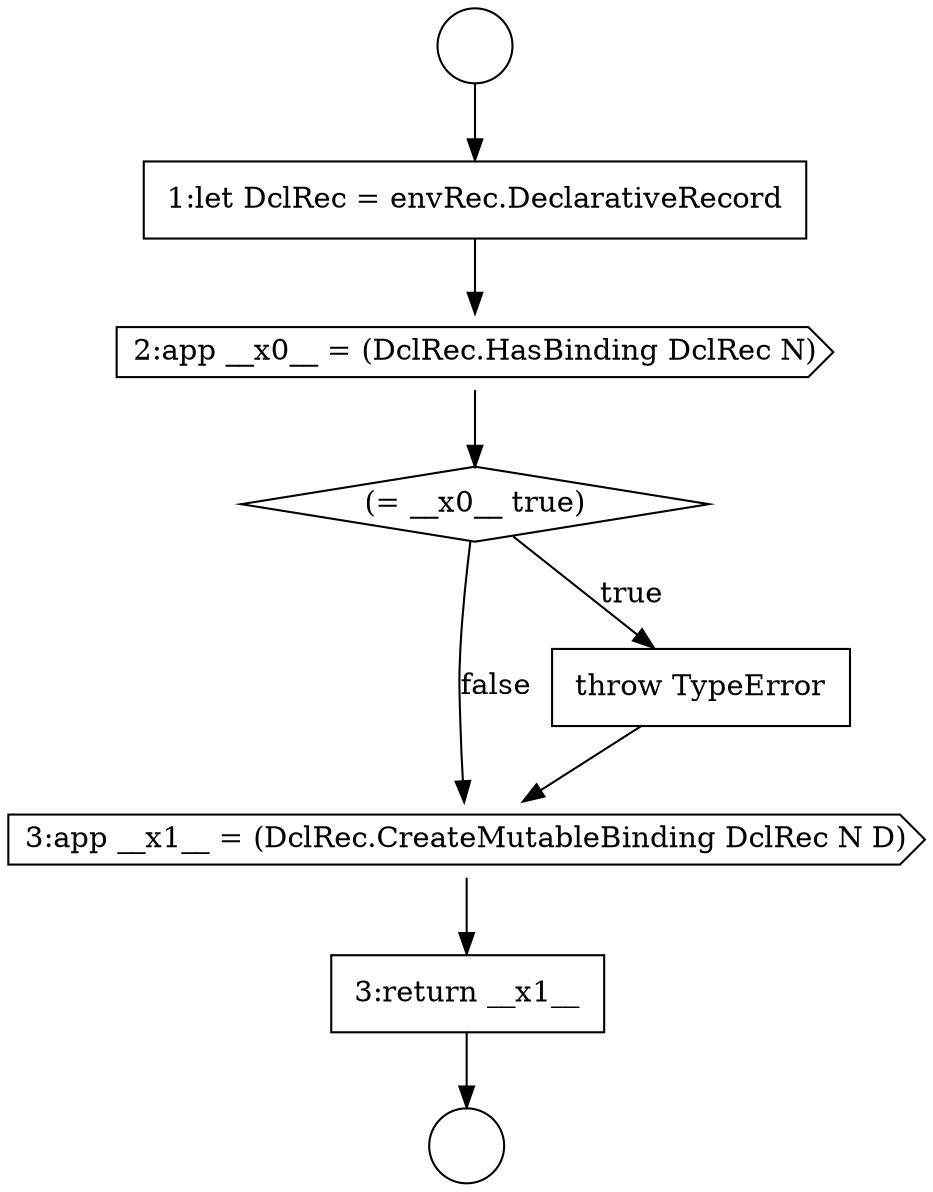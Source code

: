 digraph {
  node1190 [shape=circle label=" " color="black" fillcolor="white" style=filled]
  node1196 [shape=none, margin=0, label=<<font color="black">
    <table border="0" cellborder="1" cellspacing="0" cellpadding="10">
      <tr><td align="left">3:return __x1__</td></tr>
    </table>
  </font>> color="black" fillcolor="white" style=filled]
  node1191 [shape=none, margin=0, label=<<font color="black">
    <table border="0" cellborder="1" cellspacing="0" cellpadding="10">
      <tr><td align="left">1:let DclRec = envRec.DeclarativeRecord</td></tr>
    </table>
  </font>> color="black" fillcolor="white" style=filled]
  node1195 [shape=cds, label=<<font color="black">3:app __x1__ = (DclRec.CreateMutableBinding DclRec N D)</font>> color="black" fillcolor="white" style=filled]
  node1192 [shape=cds, label=<<font color="black">2:app __x0__ = (DclRec.HasBinding DclRec N)</font>> color="black" fillcolor="white" style=filled]
  node1194 [shape=none, margin=0, label=<<font color="black">
    <table border="0" cellborder="1" cellspacing="0" cellpadding="10">
      <tr><td align="left">throw TypeError</td></tr>
    </table>
  </font>> color="black" fillcolor="white" style=filled]
  node1189 [shape=circle label=" " color="black" fillcolor="white" style=filled]
  node1193 [shape=diamond, label=<<font color="black">(= __x0__ true)</font>> color="black" fillcolor="white" style=filled]
  node1189 -> node1191 [ color="black"]
  node1192 -> node1193 [ color="black"]
  node1195 -> node1196 [ color="black"]
  node1196 -> node1190 [ color="black"]
  node1191 -> node1192 [ color="black"]
  node1194 -> node1195 [ color="black"]
  node1193 -> node1194 [label=<<font color="black">true</font>> color="black"]
  node1193 -> node1195 [label=<<font color="black">false</font>> color="black"]
}
